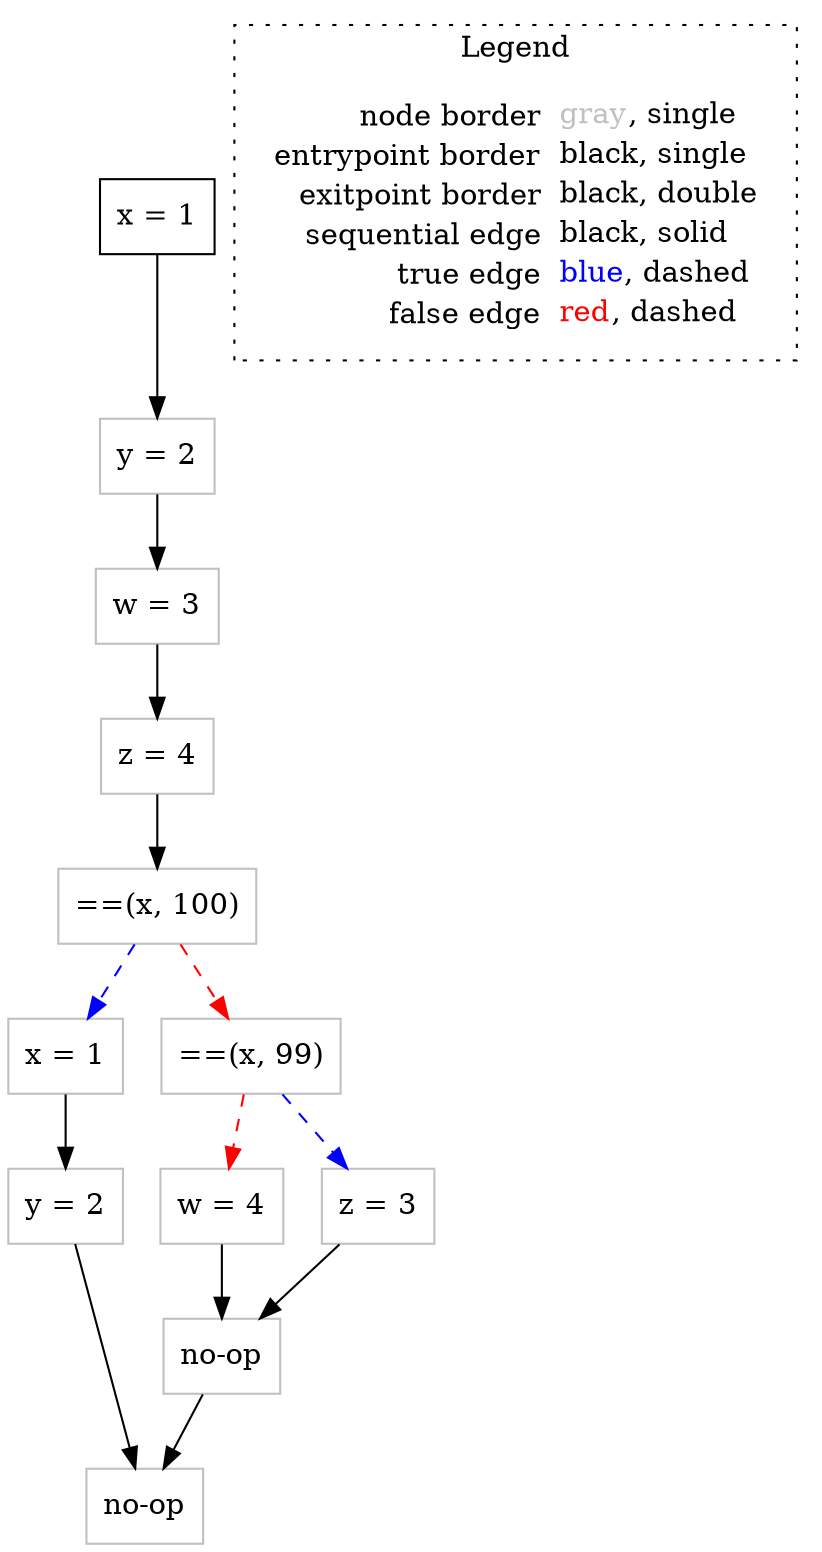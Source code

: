 digraph {
	"node0" [shape="rect",color="black",label=<x = 1>];
	"node1" [shape="rect",color="gray",label=<x = 1>];
	"node2" [shape="rect",color="gray",label=<==(x, 100)>];
	"node3" [shape="rect",color="gray",label=<y = 2>];
	"node4" [shape="rect",color="gray",label=<w = 3>];
	"node5" [shape="rect",color="gray",label=<==(x, 99)>];
	"node6" [shape="rect",color="gray",label=<y = 2>];
	"node7" [shape="rect",color="gray",label=<w = 4>];
	"node8" [shape="rect",color="gray",label=<no-op>];
	"node9" [shape="rect",color="gray",label=<no-op>];
	"node10" [shape="rect",color="gray",label=<z = 4>];
	"node11" [shape="rect",color="gray",label=<z = 3>];
	"node1" -> "node3" [color="black"];
	"node2" -> "node1" [color="blue",style="dashed"];
	"node2" -> "node5" [color="red",style="dashed"];
	"node3" -> "node8" [color="black"];
	"node4" -> "node10" [color="black"];
	"node0" -> "node6" [color="black"];
	"node5" -> "node7" [color="red",style="dashed"];
	"node5" -> "node11" [color="blue",style="dashed"];
	"node6" -> "node4" [color="black"];
	"node7" -> "node9" [color="black"];
	"node9" -> "node8" [color="black"];
	"node10" -> "node2" [color="black"];
	"node11" -> "node9" [color="black"];
subgraph cluster_legend {
	label="Legend";
	style=dotted;
	node [shape=plaintext];
	"legend" [label=<<table border="0" cellpadding="2" cellspacing="0" cellborder="0"><tr><td align="right">node border&nbsp;</td><td align="left"><font color="gray">gray</font>, single</td></tr><tr><td align="right">entrypoint border&nbsp;</td><td align="left"><font color="black">black</font>, single</td></tr><tr><td align="right">exitpoint border&nbsp;</td><td align="left"><font color="black">black</font>, double</td></tr><tr><td align="right">sequential edge&nbsp;</td><td align="left"><font color="black">black</font>, solid</td></tr><tr><td align="right">true edge&nbsp;</td><td align="left"><font color="blue">blue</font>, dashed</td></tr><tr><td align="right">false edge&nbsp;</td><td align="left"><font color="red">red</font>, dashed</td></tr></table>>];
}

}

